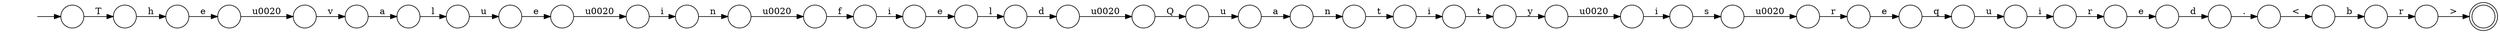 digraph Automaton {
  rankdir = LR;
  0 [shape=circle,label=""];
  0 -> 7 [label="\u0020"]
  1 [shape=circle,label=""];
  1 -> 35 [label="l"]
  2 [shape=circle,label=""];
  2 -> 27 [label="i"]
  3 [shape=doublecircle,label=""];
  4 [shape=circle,label=""];
  4 -> 2 [label="t"]
  5 [shape=circle,label=""];
  5 -> 14 [label="e"]
  6 [shape=circle,label=""];
  6 -> 1 [label="e"]
  7 [shape=circle,label=""];
  7 -> 8 [label="f"]
  8 [shape=circle,label=""];
  8 -> 6 [label="i"]
  9 [shape=circle,label=""];
  9 -> 31 [label="\u0020"]
  10 [shape=circle,label=""];
  10 -> 37 [label="y"]
  11 [shape=circle,label=""];
  initial [shape=plaintext,label=""];
  initial -> 11
  11 -> 18 [label="T"]
  12 [shape=circle,label=""];
  12 -> 22 [label="e"]
  13 [shape=circle,label=""];
  13 -> 3 [label=">"]
  14 [shape=circle,label=""];
  14 -> 30 [label="\u0020"]
  15 [shape=circle,label=""];
  15 -> 28 [label="u"]
  16 [shape=circle,label=""];
  16 -> 21 [label="r"]
  17 [shape=circle,label=""];
  17 -> 33 [label="i"]
  18 [shape=circle,label=""];
  18 -> 12 [label="h"]
  19 [shape=circle,label=""];
  19 -> 4 [label="n"]
  20 [shape=circle,label=""];
  20 -> 25 [label="l"]
  21 [shape=circle,label=""];
  21 -> 39 [label="e"]
  22 [shape=circle,label=""];
  22 -> 44 [label="\u0020"]
  23 [shape=circle,label=""];
  23 -> 13 [label="r"]
  24 [shape=circle,label=""];
  24 -> 34 [label="u"]
  25 [shape=circle,label=""];
  25 -> 5 [label="u"]
  26 [shape=circle,label=""];
  26 -> 16 [label="\u0020"]
  27 [shape=circle,label=""];
  27 -> 10 [label="t"]
  28 [shape=circle,label=""];
  28 -> 19 [label="a"]
  29 [shape=circle,label=""];
  29 -> 23 [label="b"]
  30 [shape=circle,label=""];
  30 -> 38 [label="i"]
  31 [shape=circle,label=""];
  31 -> 15 [label="Q"]
  32 [shape=circle,label=""];
  32 -> 36 [label="e"]
  33 [shape=circle,label=""];
  33 -> 26 [label="s"]
  34 [shape=circle,label=""];
  34 -> 41 [label="i"]
  35 [shape=circle,label=""];
  35 -> 9 [label="d"]
  36 [shape=circle,label=""];
  36 -> 40 [label="d"]
  37 [shape=circle,label=""];
  37 -> 17 [label="\u0020"]
  38 [shape=circle,label=""];
  38 -> 0 [label="n"]
  39 [shape=circle,label=""];
  39 -> 24 [label="q"]
  40 [shape=circle,label=""];
  40 -> 43 [label="."]
  41 [shape=circle,label=""];
  41 -> 32 [label="r"]
  42 [shape=circle,label=""];
  42 -> 20 [label="a"]
  43 [shape=circle,label=""];
  43 -> 29 [label="<"]
  44 [shape=circle,label=""];
  44 -> 42 [label="v"]
}

